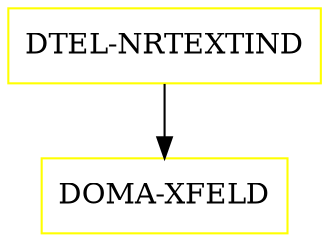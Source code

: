 digraph G {
  "DTEL-NRTEXTIND" [shape=box,color=yellow];
  "DOMA-XFELD" [shape=box,color=yellow,URL="./DOMA_XFELD.html"];
  "DTEL-NRTEXTIND" -> "DOMA-XFELD";
}
